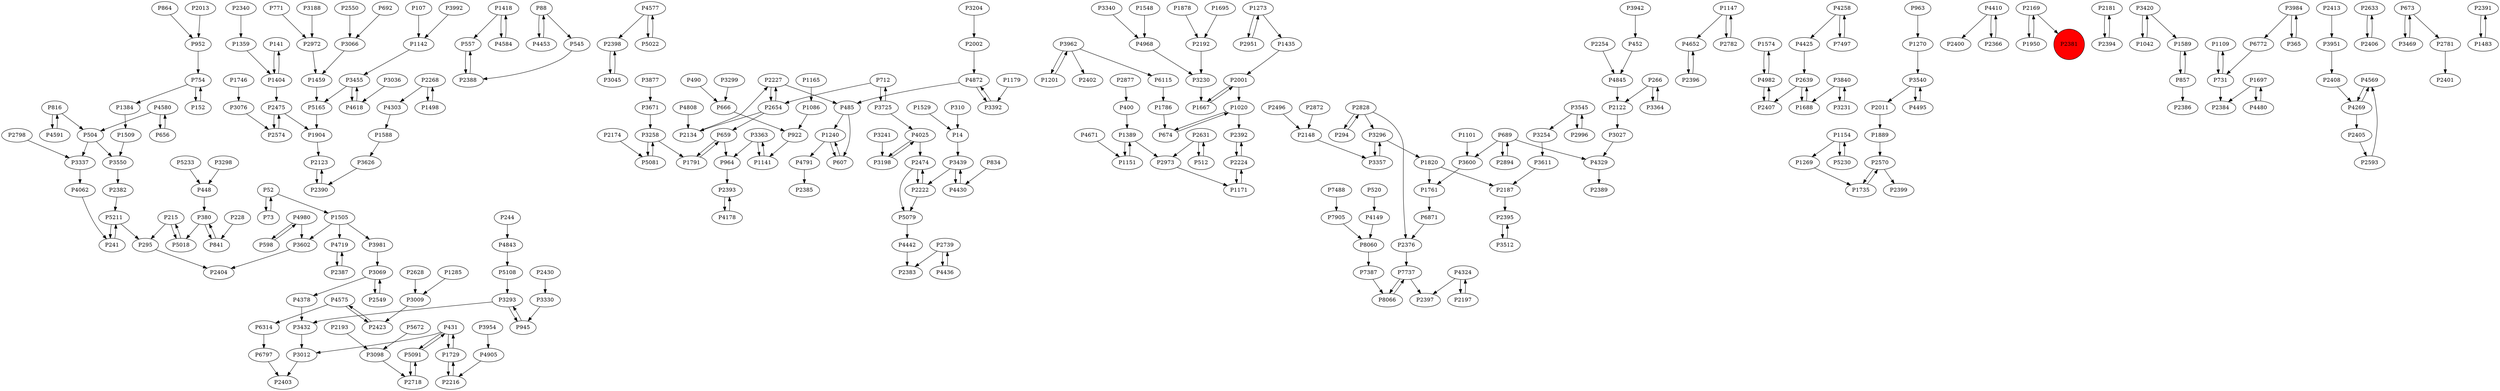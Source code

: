 digraph {
	P4980 -> P3602
	P141 -> P1404
	P3188 -> P2972
	P816 -> P4591
	P754 -> P152
	P504 -> P3337
	P4575 -> P2423
	P1418 -> P557
	P4577 -> P2398
	P1904 -> P2123
	P816 -> P504
	P1240 -> P607
	P1505 -> P4719
	P2001 -> P1020
	P4378 -> P3432
	P3611 -> P2187
	P2828 -> P3296
	P4652 -> P2396
	P2192 -> P3230
	P2654 -> P2134
	P1574 -> P4982
	P3045 -> P2398
	P504 -> P3550
	P2973 -> P1171
	P1761 -> P6871
	P6314 -> P6797
	P266 -> P3364
	P5211 -> P295
	P3198 -> P4025
	P2423 -> P4575
	P1746 -> P3076
	P2222 -> P2474
	P2134 -> P2227
	P2011 -> P1889
	P3258 -> P5081
	P4410 -> P2400
	P2254 -> P4845
	P2169 -> P1950
	P7737 -> P8066
	P2393 -> P4178
	P2181 -> P2394
	P1179 -> P3392
	P754 -> P1384
	P1384 -> P1509
	P2894 -> P689
	P2222 -> P5079
	P3420 -> P1042
	P1505 -> P3981
	P1389 -> P1151
	P2227 -> P2654
	P1404 -> P141
	P431 -> P1729
	P295 -> P2404
	P3098 -> P2718
	P215 -> P5018
	P4872 -> P485
	P712 -> P2654
	P4980 -> P598
	P689 -> P4329
	P2382 -> P5211
	P490 -> P666
	P1109 -> P731
	P8066 -> P7737
	P689 -> P3600
	P3512 -> P2395
	P3981 -> P3069
	P3009 -> P2423
	P4845 -> P2122
	P2387 -> P4719
	P545 -> P2388
	P666 -> P922
	P1509 -> P3550
	P3545 -> P2996
	P1020 -> P674
	P448 -> P380
	P380 -> P841
	P3540 -> P2011
	P1273 -> P1435
	P731 -> P1109
	P2570 -> P1735
	P3012 -> P2403
	P1269 -> P1735
	P4569 -> P4269
	P2227 -> P485
	P2549 -> P3069
	P3942 -> P452
	P2496 -> P2148
	P3992 -> P1142
	P4269 -> P4569
	P244 -> P4843
	P52 -> P1505
	P689 -> P2894
	P864 -> P952
	P1042 -> P3420
	P2224 -> P1171
	P215 -> P295
	P598 -> P4980
	P952 -> P754
	P1950 -> P2169
	P2268 -> P1498
	P2340 -> P1359
	P3258 -> P1791
	P3984 -> P6772
	P294 -> P2828
	P2224 -> P2392
	P1548 -> P4968
	P2828 -> P2376
	P2631 -> P512
	P52 -> P73
	P857 -> P1589
	P1505 -> P3602
	P2798 -> P3337
	P3455 -> P5165
	P3357 -> P3296
	P3540 -> P4495
	P2631 -> P2973
	P7387 -> P8066
	P3962 -> P1201
	P6772 -> P731
	P2169 -> P2381
	P1820 -> P2187
	P2122 -> P3027
	P2390 -> P2123
	P1498 -> P2268
	P1418 -> P4584
	P3984 -> P365
	P2376 -> P7737
	P2123 -> P2390
	P2739 -> P4436
	P4149 -> P8060
	P2002 -> P4872
	P3600 -> P1761
	P2408 -> P4269
	P1435 -> P2001
	P4584 -> P1418
	P2174 -> P5081
	P3432 -> P3012
	P2574 -> P2475
	P2639 -> P1688
	P5022 -> P4577
	P4453 -> P88
	P841 -> P380
	P5091 -> P2718
	P1688 -> P2639
	P712 -> P3725
	P1171 -> P2224
	P2633 -> P2406
	P3036 -> P4618
	P4577 -> P5022
	P4591 -> P816
	P3363 -> P964
	P4719 -> P2387
	P1141 -> P3363
	P2413 -> P3951
	P3293 -> P945
	P1165 -> P1086
	P2193 -> P3098
	P2654 -> P659
	P771 -> P2972
	P4303 -> P1588
	P452 -> P4845
	P731 -> P2384
	P5018 -> P215
	P2593 -> P4569
	P1589 -> P857
	P8060 -> P7387
	P5079 -> P4442
	P1459 -> P5165
	P4495 -> P3540
	P3293 -> P3432
	P4872 -> P3392
	P241 -> P5211
	P485 -> P607
	P1154 -> P1269
	P4436 -> P2739
	P3076 -> P2574
	P512 -> P2631
	P2654 -> P2227
	P485 -> P1240
	P107 -> P1142
	P4258 -> P4425
	P1735 -> P2570
	P3545 -> P3254
	P380 -> P5018
	P1142 -> P3455
	P3069 -> P2549
	P1270 -> P3540
	P1086 -> P922
	P673 -> P3469
	P5233 -> P448
	P2013 -> P952
	P2474 -> P2222
	P2395 -> P3512
	P2187 -> P2395
	P3951 -> P2408
	P1147 -> P2782
	P6797 -> P2403
	P2828 -> P294
	P3340 -> P4968
	P1240 -> P4791
	P4480 -> P1697
	P857 -> P2386
	P3725 -> P4025
	P607 -> P1240
	P1154 -> P5230
	P5108 -> P3293
	P4442 -> P2383
	P1729 -> P2216
	P659 -> P964
	P3602 -> P2404
	P3840 -> P3231
	P4258 -> P7497
	P2366 -> P4410
	P3469 -> P673
	P400 -> P1389
	P1020 -> P2392
	P5230 -> P1154
	P3392 -> P4872
	P2216 -> P1729
	P3337 -> P4062
	P2391 -> P1483
	P2268 -> P4303
	P2972 -> P1459
	P3962 -> P2402
	P1667 -> P2001
	P7497 -> P4258
	P4982 -> P2407
	P3877 -> P3671
	P2396 -> P4652
	P3204 -> P2002
	P3230 -> P1667
	P3298 -> P448
	P431 -> P5091
	P2148 -> P3357
	P4982 -> P1574
	P2406 -> P2633
	P964 -> P2393
	P2639 -> P2407
	P2718 -> P5091
	P2197 -> P4324
	P2996 -> P3545
	P3066 -> P1459
	P1791 -> P659
	P3725 -> P712
	P14 -> P3439
	P4580 -> P656
	P2475 -> P2574
	P2392 -> P2224
	P834 -> P4430
	P3420 -> P1589
	P3954 -> P4905
	P1695 -> P2192
	P1878 -> P2192
	P6115 -> P1786
	P1101 -> P3600
	P3671 -> P3258
	P2951 -> P1273
	P1697 -> P4480
	P1147 -> P4652
	P4575 -> P6314
	P4025 -> P2474
	P4580 -> P504
	P4791 -> P2385
	P1483 -> P2391
	P3363 -> P1141
	P7737 -> P2397
	P152 -> P754
	P2394 -> P2181
	P2405 -> P2593
	P4905 -> P2216
	P3962 -> P6115
	P4324 -> P2397
	P4025 -> P3198
	P1201 -> P3962
	P4968 -> P3230
	P2877 -> P400
	P656 -> P4580
	P5081 -> P3258
	P945 -> P3293
	P4324 -> P2197
	P2001 -> P1667
	P2474 -> P5079
	P1359 -> P1404
	P692 -> P3066
	P2570 -> P2399
	P3296 -> P1820
	P5165 -> P1904
	P4062 -> P241
	P1285 -> P3009
	P3299 -> P666
	P2550 -> P3066
	P431 -> P3012
	P3330 -> P945
	P4808 -> P2134
	P5211 -> P241
	P266 -> P2122
	P4269 -> P2405
	P963 -> P1270
	P228 -> P841
	P4671 -> P1151
	P4329 -> P2389
	P557 -> P2388
	P88 -> P4453
	P3069 -> P4378
	P2430 -> P3330
	P7905 -> P8060
	P2388 -> P557
	P1697 -> P2384
	P659 -> P1791
	P2475 -> P1904
	P4425 -> P2639
	P6871 -> P2376
	P1151 -> P1389
	P1588 -> P3626
	P73 -> P52
	P5091 -> P431
	P3439 -> P2222
	P4410 -> P2366
	P1786 -> P674
	P2781 -> P2401
	P4178 -> P2393
	P2407 -> P4982
	P3254 -> P3611
	P3027 -> P4329
	P1404 -> P2475
	P7488 -> P7905
	P2739 -> P2383
	P365 -> P3984
	P1273 -> P2951
	P3231 -> P3840
	P922 -> P1141
	P88 -> P545
	P3296 -> P3357
	P3626 -> P2390
	P4843 -> P5108
	P673 -> P2781
	P3455 -> P4618
	P2398 -> P3045
	P520 -> P4149
	P4618 -> P3455
	P3550 -> P2382
	P3241 -> P3198
	P3439 -> P4430
	P1729 -> P431
	P4430 -> P3439
	P1889 -> P2570
	P674 -> P1020
	P1389 -> P2973
	P1820 -> P1761
	P310 -> P14
	P3364 -> P266
	P2782 -> P1147
	P1529 -> P14
	P2872 -> P2148
	P3840 -> P1688
	P5672 -> P3098
	P2628 -> P3009
	P2381 [shape=circle]
	P2381 [style=filled]
	P2381 [fillcolor=red]
}